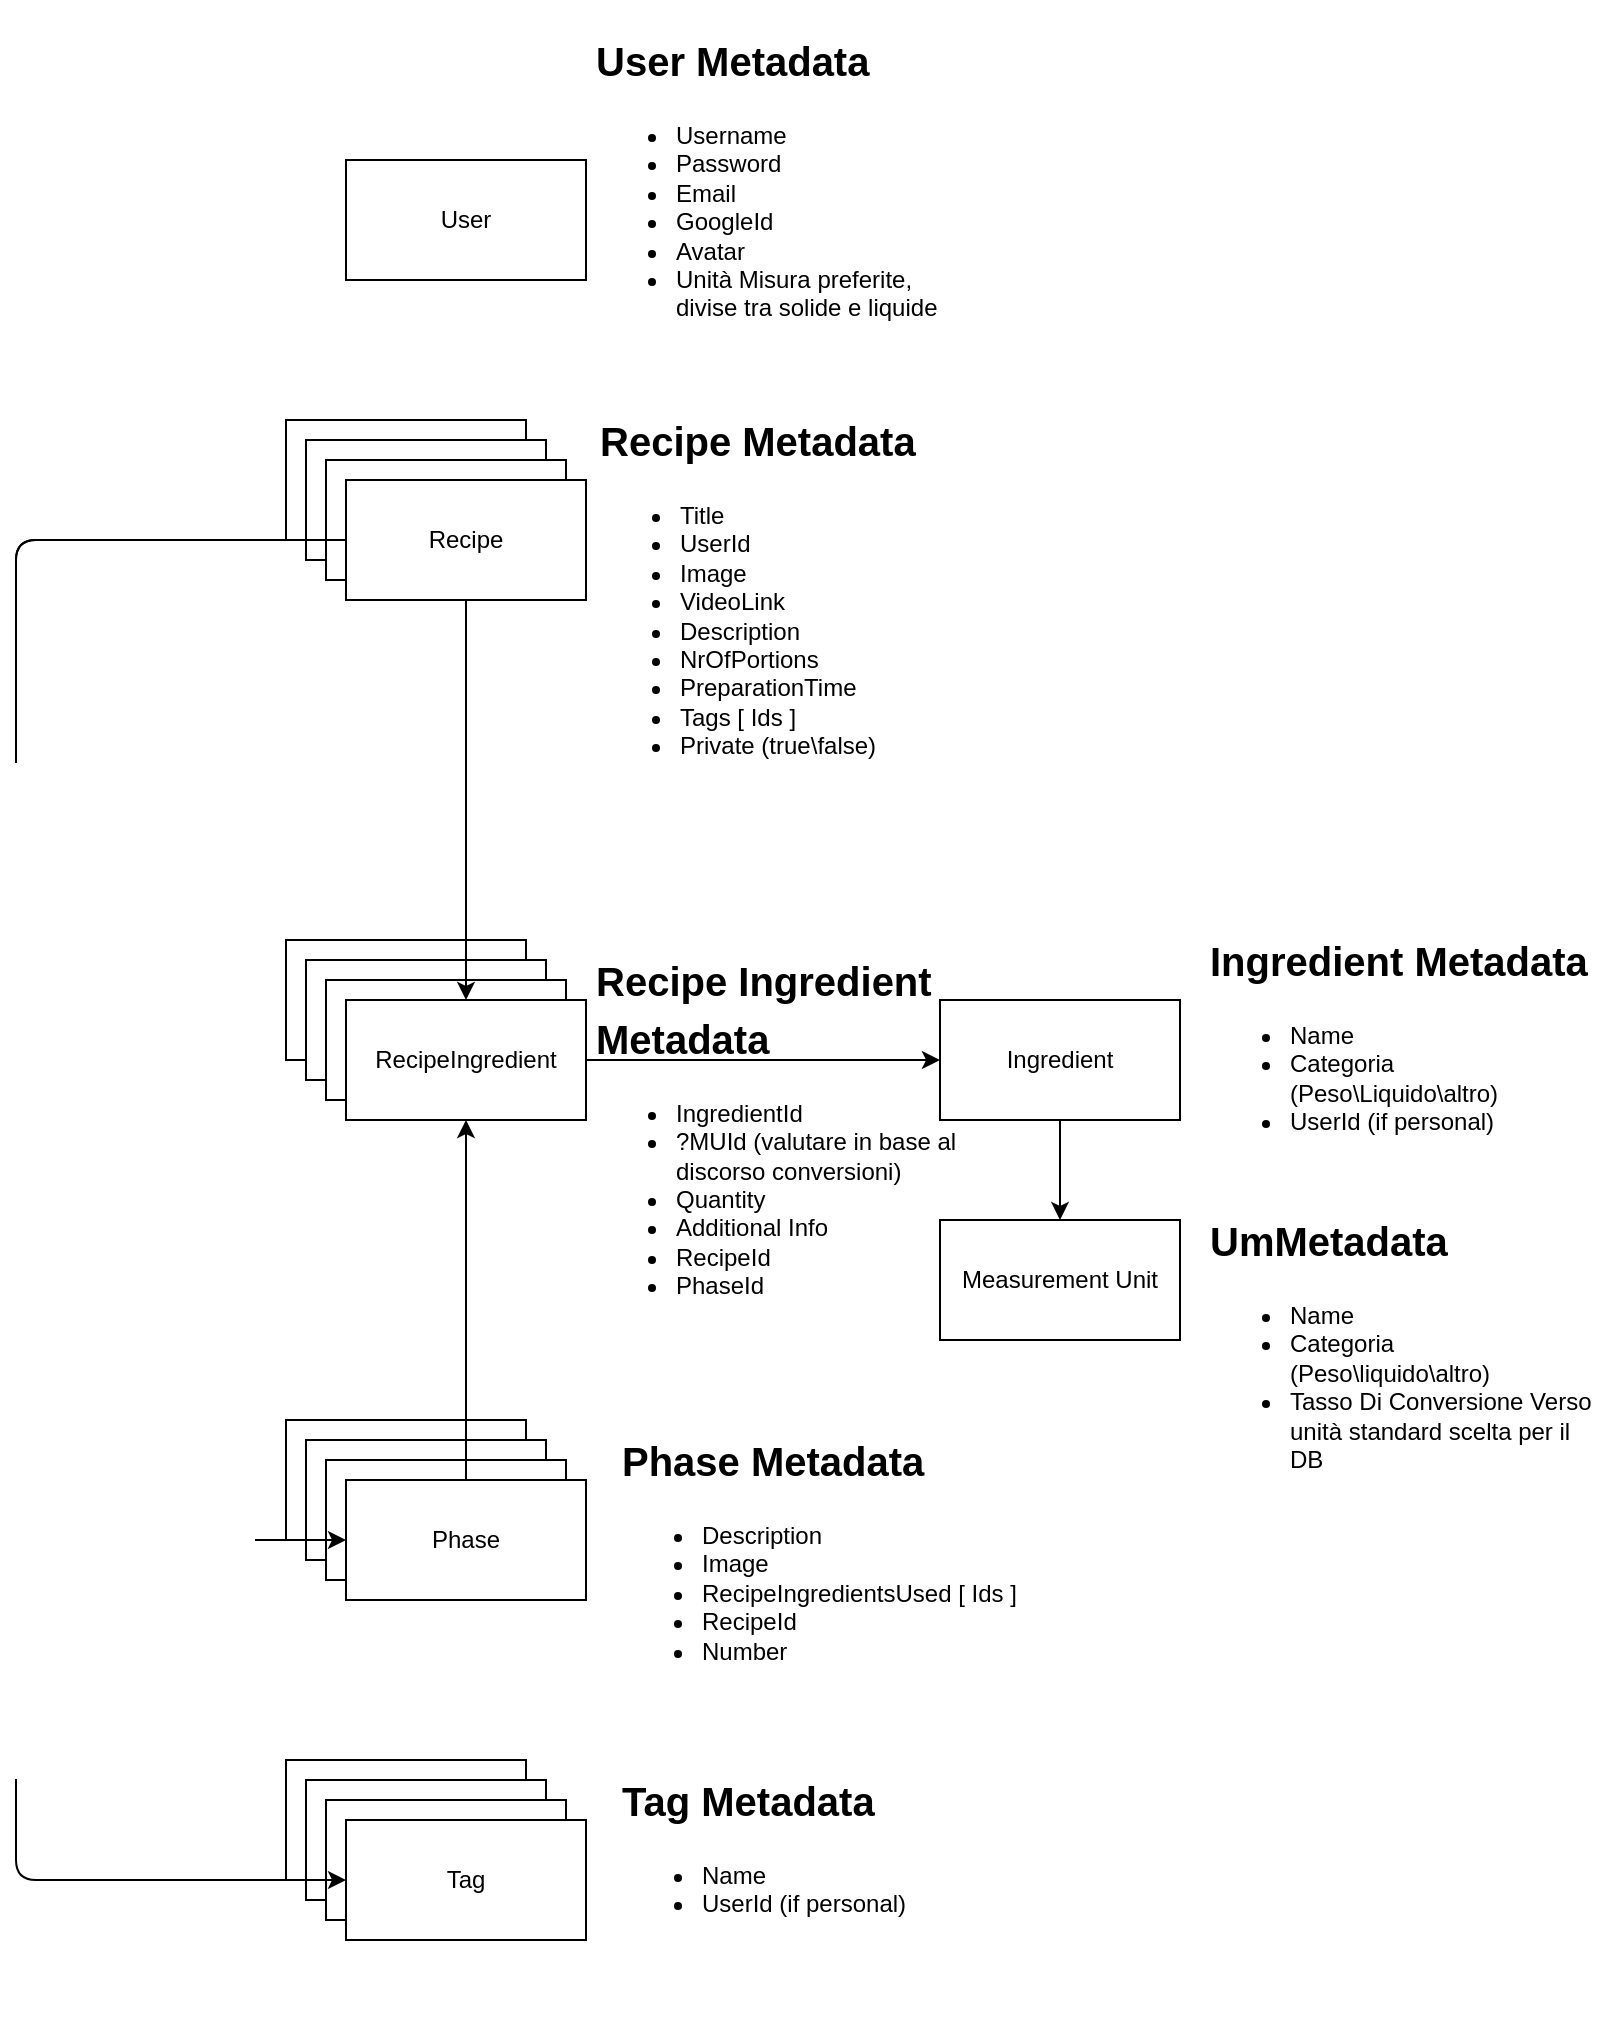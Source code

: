 <mxfile>
    <diagram id="iCZCCPanVgYZGfU6-MRA" name="Page-1">
        <mxGraphModel dx="768" dy="499" grid="1" gridSize="10" guides="1" tooltips="1" connect="1" arrows="1" fold="1" page="1" pageScale="1" pageWidth="850" pageHeight="1100" math="0" shadow="0">
            <root>
                <mxCell id="0"/>
                <mxCell id="1" parent="0"/>
                <mxCell id="3" value="User" style="rounded=0;whiteSpace=wrap;html=1;" parent="1" vertex="1">
                    <mxGeometry x="193" y="100" width="120" height="60" as="geometry"/>
                </mxCell>
                <mxCell id="4" value="&lt;h1&gt;&lt;font style=&quot;font-size: 20px;&quot;&gt;User Metadata&lt;/font&gt;&lt;/h1&gt;&lt;ul style=&quot;text-align: center;&quot;&gt;&lt;li style=&quot;text-align: left;&quot;&gt;Username&lt;/li&gt;&lt;li style=&quot;text-align: left;&quot;&gt;Password&lt;/li&gt;&lt;li style=&quot;text-align: left;&quot;&gt;Email&lt;/li&gt;&lt;li style=&quot;text-align: left;&quot;&gt;GoogleId&lt;/li&gt;&lt;li style=&quot;text-align: left;&quot;&gt;Avatar&lt;/li&gt;&lt;li style=&quot;text-align: left;&quot;&gt;Unità Misura preferite, divise tra solide e liquide&lt;/li&gt;&lt;/ul&gt;" style="text;html=1;strokeColor=none;fillColor=none;spacing=5;spacingTop=-20;whiteSpace=wrap;overflow=hidden;rounded=0;" parent="1" vertex="1">
                    <mxGeometry x="313" y="30" width="187" height="190" as="geometry"/>
                </mxCell>
                <mxCell id="9" value="User" style="rounded=0;whiteSpace=wrap;html=1;" parent="1" vertex="1">
                    <mxGeometry x="163" y="230" width="120" height="60" as="geometry"/>
                </mxCell>
                <mxCell id="13" value="User" style="rounded=0;whiteSpace=wrap;html=1;" parent="1" vertex="1">
                    <mxGeometry x="173" y="240" width="120" height="60" as="geometry"/>
                </mxCell>
                <mxCell id="14" value="User" style="rounded=0;whiteSpace=wrap;html=1;" parent="1" vertex="1">
                    <mxGeometry x="183" y="250" width="120" height="60" as="geometry"/>
                </mxCell>
                <mxCell id="15" value="Recipe" style="rounded=0;whiteSpace=wrap;html=1;" parent="1" vertex="1">
                    <mxGeometry x="193" y="260" width="120" height="60" as="geometry"/>
                </mxCell>
                <mxCell id="17" value="&lt;h1&gt;&lt;font style=&quot;font-size: 20px;&quot;&gt;Recipe Metadata&lt;/font&gt;&lt;/h1&gt;&lt;ul style=&quot;text-align: center;&quot;&gt;&lt;li style=&quot;text-align: left;&quot;&gt;Title&lt;/li&gt;&lt;li style=&quot;text-align: left;&quot;&gt;UserId&lt;/li&gt;&lt;li style=&quot;text-align: left;&quot;&gt;Image&lt;/li&gt;&lt;li style=&quot;text-align: left;&quot;&gt;&lt;span style=&quot;background-color: initial;&quot;&gt;VideoLink&lt;/span&gt;&lt;br&gt;&lt;/li&gt;&lt;li style=&quot;text-align: left;&quot;&gt;&lt;span style=&quot;background-color: initial;&quot;&gt;Description&lt;/span&gt;&lt;/li&gt;&lt;li style=&quot;text-align: left;&quot;&gt;NrOfPortions&lt;/li&gt;&lt;li style=&quot;text-align: left;&quot;&gt;PreparationTime&lt;/li&gt;&lt;li style=&quot;text-align: left;&quot;&gt;&lt;span style=&quot;background-color: initial;&quot;&gt;Tags [ Ids ]&lt;/span&gt;&lt;/li&gt;&lt;li style=&quot;text-align: left;&quot;&gt;&lt;span style=&quot;background-color: initial;&quot;&gt;Private (true\false)&lt;/span&gt;&lt;/li&gt;&lt;/ul&gt;" style="text;html=1;strokeColor=none;fillColor=none;spacing=5;spacingTop=-20;whiteSpace=wrap;overflow=hidden;rounded=0;" parent="1" vertex="1">
                    <mxGeometry x="315" y="220" width="220" height="240" as="geometry"/>
                </mxCell>
                <mxCell id="18" value="Ingredient" style="rounded=0;whiteSpace=wrap;html=1;" parent="1" vertex="1">
                    <mxGeometry x="163" y="490" width="120" height="60" as="geometry"/>
                </mxCell>
                <mxCell id="19" value="Ingredient" style="rounded=0;whiteSpace=wrap;html=1;" parent="1" vertex="1">
                    <mxGeometry x="173" y="500" width="120" height="60" as="geometry"/>
                </mxCell>
                <mxCell id="20" value="Ingredient" style="rounded=0;whiteSpace=wrap;html=1;" parent="1" vertex="1">
                    <mxGeometry x="183" y="510" width="120" height="60" as="geometry"/>
                </mxCell>
                <mxCell id="43" style="edgeStyle=none;html=1;entryX=0;entryY=0.5;entryDx=0;entryDy=0;fontSize=20;" parent="1" source="21" target="42" edge="1">
                    <mxGeometry relative="1" as="geometry"/>
                </mxCell>
                <mxCell id="21" value="RecipeIngredient" style="rounded=0;whiteSpace=wrap;html=1;" parent="1" vertex="1">
                    <mxGeometry x="193" y="520" width="120" height="60" as="geometry"/>
                </mxCell>
                <mxCell id="23" value="&lt;h1&gt;&lt;font style=&quot;font-size: 20px;&quot;&gt;Recipe Ingredient Metadata&lt;/font&gt;&lt;/h1&gt;&lt;ul style=&quot;text-align: center;&quot;&gt;&lt;li style=&quot;text-align: left;&quot;&gt;IngredientId&lt;/li&gt;&lt;li style=&quot;text-align: left;&quot;&gt;?MUId (valutare in base al discorso conversioni)&lt;/li&gt;&lt;li style=&quot;text-align: left;&quot;&gt;&lt;span style=&quot;background-color: initial;&quot;&gt;Quantity&lt;/span&gt;&lt;br&gt;&lt;/li&gt;&lt;li style=&quot;text-align: left;&quot;&gt;&lt;span style=&quot;background-color: initial;&quot;&gt;Additional Info&lt;/span&gt;&lt;/li&gt;&lt;li style=&quot;text-align: left;&quot;&gt;RecipeId&lt;/li&gt;&lt;li style=&quot;text-align: left;&quot;&gt;PhaseId&lt;/li&gt;&lt;/ul&gt;" style="text;html=1;strokeColor=none;fillColor=none;spacing=5;spacingTop=-20;whiteSpace=wrap;overflow=hidden;rounded=0;" parent="1" vertex="1">
                    <mxGeometry x="313" y="490" width="220" height="220" as="geometry"/>
                </mxCell>
                <mxCell id="22" style="edgeStyle=none;html=1;entryX=0.5;entryY=0;entryDx=0;entryDy=0;fontSize=20;" parent="1" source="15" target="21" edge="1">
                    <mxGeometry relative="1" as="geometry"/>
                </mxCell>
                <mxCell id="24" value="Phase" style="rounded=0;whiteSpace=wrap;html=1;" parent="1" vertex="1">
                    <mxGeometry x="163" y="730" width="120" height="60" as="geometry"/>
                </mxCell>
                <mxCell id="26" value="Phase" style="rounded=0;whiteSpace=wrap;html=1;" parent="1" vertex="1">
                    <mxGeometry x="173" y="740" width="120" height="60" as="geometry"/>
                </mxCell>
                <mxCell id="27" value="Phase" style="rounded=0;whiteSpace=wrap;html=1;" parent="1" vertex="1">
                    <mxGeometry x="183" y="750" width="120" height="60" as="geometry"/>
                </mxCell>
                <mxCell id="46" style="edgeStyle=none;html=1;exitX=0.5;exitY=0;exitDx=0;exitDy=0;entryX=0.5;entryY=1;entryDx=0;entryDy=0;fontSize=20;" parent="1" source="28" target="21" edge="1">
                    <mxGeometry relative="1" as="geometry"/>
                </mxCell>
                <mxCell id="28" value="Phase" style="rounded=0;whiteSpace=wrap;html=1;" parent="1" vertex="1">
                    <mxGeometry x="193" y="760" width="120" height="60" as="geometry"/>
                </mxCell>
                <mxCell id="25" style="edgeStyle=none;html=1;exitX=0;exitY=0.5;exitDx=0;exitDy=0;entryX=0;entryY=0.5;entryDx=0;entryDy=0;fontSize=20;" parent="1" source="15" target="28" edge="1">
                    <mxGeometry relative="1" as="geometry">
                        <Array as="points">
                            <mxPoint x="28" y="290"/>
                            <mxPoint x="28" y="550"/>
                            <mxPoint x="28" y="790"/>
                        </Array>
                    </mxGeometry>
                </mxCell>
                <mxCell id="29" value="&lt;h1&gt;&lt;font style=&quot;font-size: 20px;&quot;&gt;Phase Metadata&lt;/font&gt;&lt;/h1&gt;&lt;ul style=&quot;text-align: center;&quot;&gt;&lt;li style=&quot;text-align: left;&quot;&gt;&lt;span style=&quot;background-color: initial;&quot;&gt;Description&lt;/span&gt;&lt;br&gt;&lt;/li&gt;&lt;li style=&quot;text-align: left;&quot;&gt;Image&lt;/li&gt;&lt;li style=&quot;text-align: left;&quot;&gt;RecipeIngredientsUsed [ Ids ]&lt;/li&gt;&lt;li style=&quot;text-align: left;&quot;&gt;RecipeId&lt;/li&gt;&lt;li style=&quot;text-align: left;&quot;&gt;Number&lt;/li&gt;&lt;/ul&gt;" style="text;html=1;strokeColor=none;fillColor=none;spacing=5;spacingTop=-20;whiteSpace=wrap;overflow=hidden;rounded=0;" parent="1" vertex="1">
                    <mxGeometry x="325.5" y="730" width="220" height="160" as="geometry"/>
                </mxCell>
                <mxCell id="32" value="&lt;h1&gt;&lt;font style=&quot;font-size: 20px;&quot;&gt;Tag Metadata&lt;/font&gt;&lt;/h1&gt;&lt;ul style=&quot;text-align: center;&quot;&gt;&lt;li style=&quot;text-align: left;&quot;&gt;Name&lt;/li&gt;&lt;li style=&quot;text-align: left;&quot;&gt;UserId (if personal)&lt;/li&gt;&lt;/ul&gt;" style="text;html=1;strokeColor=none;fillColor=none;spacing=5;spacingTop=-20;whiteSpace=wrap;overflow=hidden;rounded=0;" parent="1" vertex="1">
                    <mxGeometry x="325.5" y="900" width="220" height="130" as="geometry"/>
                </mxCell>
                <mxCell id="33" value="Phase" style="rounded=0;whiteSpace=wrap;html=1;" parent="1" vertex="1">
                    <mxGeometry x="163" y="900" width="120" height="60" as="geometry"/>
                </mxCell>
                <mxCell id="34" value="Phase" style="rounded=0;whiteSpace=wrap;html=1;" parent="1" vertex="1">
                    <mxGeometry x="173" y="910" width="120" height="60" as="geometry"/>
                </mxCell>
                <mxCell id="35" value="Phase" style="rounded=0;whiteSpace=wrap;html=1;" parent="1" vertex="1">
                    <mxGeometry x="183" y="920" width="120" height="60" as="geometry"/>
                </mxCell>
                <mxCell id="36" value="Tag" style="rounded=0;whiteSpace=wrap;html=1;" parent="1" vertex="1">
                    <mxGeometry x="193" y="930" width="120" height="60" as="geometry"/>
                </mxCell>
                <mxCell id="37" style="edgeStyle=none;html=1;entryX=0;entryY=0.5;entryDx=0;entryDy=0;fontSize=20;" parent="1" source="15" target="36" edge="1">
                    <mxGeometry relative="1" as="geometry">
                        <Array as="points">
                            <mxPoint x="28" y="290"/>
                            <mxPoint x="28" y="960"/>
                        </Array>
                    </mxGeometry>
                </mxCell>
                <mxCell id="49" style="edgeStyle=none;html=1;exitX=0.5;exitY=1;exitDx=0;exitDy=0;entryX=0.5;entryY=0;entryDx=0;entryDy=0;" parent="1" source="42" target="47" edge="1">
                    <mxGeometry relative="1" as="geometry"/>
                </mxCell>
                <mxCell id="42" value="Ingredient" style="rounded=0;whiteSpace=wrap;html=1;" parent="1" vertex="1">
                    <mxGeometry x="490" y="520" width="120" height="60" as="geometry"/>
                </mxCell>
                <mxCell id="44" value="&lt;h1&gt;&lt;font style=&quot;font-size: 20px;&quot;&gt;Ingredient Metadata&lt;/font&gt;&lt;/h1&gt;&lt;ul style=&quot;text-align: center;&quot;&gt;&lt;li style=&quot;text-align: left;&quot;&gt;&lt;span style=&quot;background-color: initial;&quot;&gt;Name&lt;/span&gt;&lt;br&gt;&lt;/li&gt;&lt;li style=&quot;text-align: left;&quot;&gt;Categoria (Peso\Liquido\altro)&lt;/li&gt;&lt;li style=&quot;text-align: left;&quot;&gt;&lt;span style=&quot;background-color: initial;&quot;&gt;UserId (if personal)&lt;/span&gt;&lt;br&gt;&lt;/li&gt;&lt;/ul&gt;" style="text;html=1;strokeColor=none;fillColor=none;spacing=5;spacingTop=-20;whiteSpace=wrap;overflow=hidden;rounded=0;" parent="1" vertex="1">
                    <mxGeometry x="620" y="480" width="200" height="160" as="geometry"/>
                </mxCell>
                <mxCell id="47" value="Measurement Unit" style="rounded=0;whiteSpace=wrap;html=1;" parent="1" vertex="1">
                    <mxGeometry x="490" y="630" width="120" height="60" as="geometry"/>
                </mxCell>
                <mxCell id="48" value="&lt;h1&gt;&lt;font style=&quot;font-size: 20px;&quot;&gt;UmMetadata&lt;/font&gt;&lt;/h1&gt;&lt;ul style=&quot;text-align: center;&quot;&gt;&lt;li style=&quot;text-align: left;&quot;&gt;&lt;span style=&quot;background-color: initial;&quot;&gt;Name&lt;/span&gt;&lt;br&gt;&lt;/li&gt;&lt;li style=&quot;text-align: left;&quot;&gt;&lt;span style=&quot;background-color: initial;&quot;&gt;Categoria (Peso\liquido\altro)&lt;/span&gt;&lt;/li&gt;&lt;li style=&quot;text-align: left;&quot;&gt;&lt;span style=&quot;background-color: initial;&quot;&gt;Tasso Di Conversione Verso unità standard scelta per il DB&lt;/span&gt;&lt;/li&gt;&lt;/ul&gt;" style="text;html=1;strokeColor=none;fillColor=none;spacing=5;spacingTop=-20;whiteSpace=wrap;overflow=hidden;rounded=0;" parent="1" vertex="1">
                    <mxGeometry x="620" y="620" width="200" height="160" as="geometry"/>
                </mxCell>
            </root>
        </mxGraphModel>
    </diagram>
</mxfile>